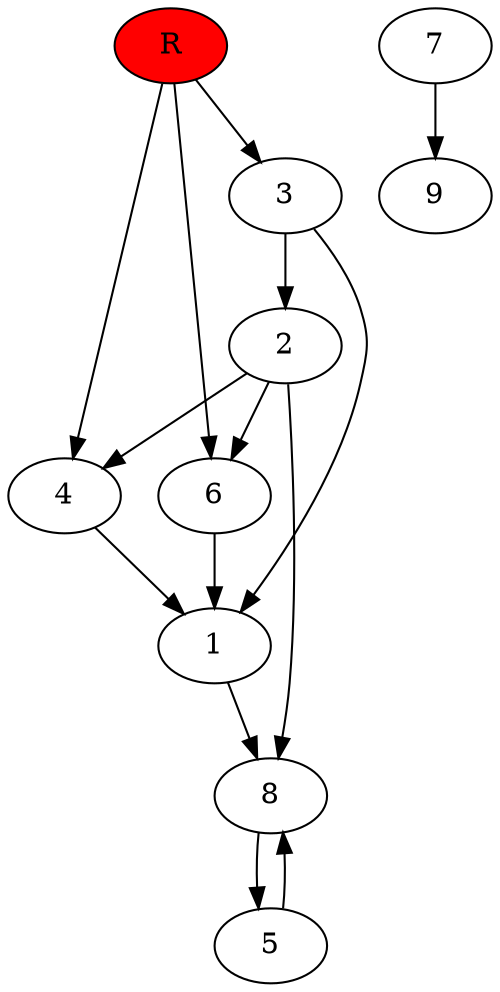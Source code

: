 digraph prb3397 {
	1
	2
	3
	4
	5
	6
	7
	8
	R [fillcolor="#ff0000" style=filled]
	1 -> 8
	2 -> 4
	2 -> 6
	2 -> 8
	3 -> 1
	3 -> 2
	4 -> 1
	5 -> 8
	6 -> 1
	7 -> 9
	8 -> 5
	R -> 3
	R -> 4
	R -> 6
}

